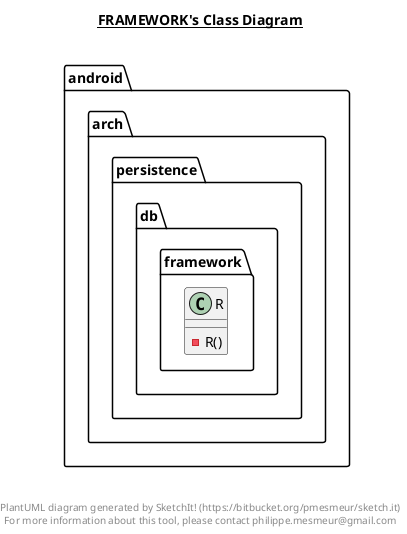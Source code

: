 @startuml

title __FRAMEWORK's Class Diagram__\n

  package android.arch.persistence.db {
    package android.arch.persistence.db.framework {
      class R {
          - R()
      }
    }
  }
  



right footer


PlantUML diagram generated by SketchIt! (https://bitbucket.org/pmesmeur/sketch.it)
For more information about this tool, please contact philippe.mesmeur@gmail.com
endfooter

@enduml
